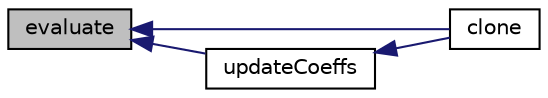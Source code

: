 digraph "evaluate"
{
  bgcolor="transparent";
  edge [fontname="Helvetica",fontsize="10",labelfontname="Helvetica",labelfontsize="10"];
  node [fontname="Helvetica",fontsize="10",shape=record];
  rankdir="LR";
  Node52 [label="evaluate",height=0.2,width=0.4,color="black", fillcolor="grey75", style="filled", fontcolor="black"];
  Node52 -> Node53 [dir="back",color="midnightblue",fontsize="10",style="solid",fontname="Helvetica"];
  Node53 [label="clone",height=0.2,width=0.4,color="black",URL="$a22865.html#a6dfbb046cc414bcb0ee27a1646815537",tooltip="Construct and return a clone setting internal field reference. "];
  Node52 -> Node54 [dir="back",color="midnightblue",fontsize="10",style="solid",fontname="Helvetica"];
  Node54 [label="updateCoeffs",height=0.2,width=0.4,color="black",URL="$a22865.html#a7e24eafac629d3733181cd942d4c902f",tooltip="Update the coefficients associated with the patch field. "];
  Node54 -> Node53 [dir="back",color="midnightblue",fontsize="10",style="solid",fontname="Helvetica"];
}
